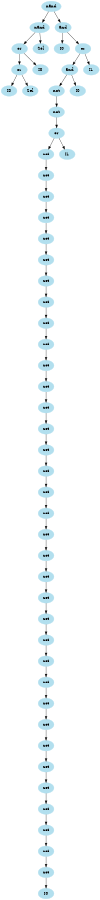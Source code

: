 digraph unix {
	node [color=lightblue2 style=filled]
	size="6,6"
	gate_0 [label=nand]
	gate_1 [label=nand]
	gate_2 [label=or]
	gate_3 [label=or]
	ins_0 [label=I0]
	ins_1 [label=Sel]
	ins_2 [label=I0]
	ins_3 [label=Sel]
	gate_4 [label=and]
	ins_4 [label=I0]
	gate_5 [label=or]
	gate_6 [label=and]
	gate_7 [label=not]
	gate_8 [label=not]
	gate_9 [label=or]
	gate_10 [label=not]
	gate_11 [label=not]
	gate_12 [label=not]
	gate_13 [label=not]
	gate_14 [label=not]
	gate_15 [label=not]
	gate_16 [label=not]
	gate_17 [label=not]
	gate_18 [label=not]
	gate_19 [label=not]
	gate_20 [label=not]
	gate_21 [label=not]
	gate_22 [label=not]
	gate_23 [label=not]
	gate_24 [label=not]
	gate_25 [label=not]
	gate_26 [label=not]
	gate_27 [label=not]
	gate_28 [label=not]
	gate_29 [label=not]
	gate_30 [label=not]
	gate_31 [label=not]
	gate_32 [label=not]
	gate_33 [label=not]
	gate_34 [label=not]
	gate_35 [label=not]
	gate_36 [label=not]
	gate_37 [label=not]
	gate_38 [label=not]
	gate_39 [label=not]
	gate_40 [label=not]
	gate_41 [label=not]
	gate_42 [label=not]
	gate_43 [label=not]
	gate_44 [label=not]
	ins_5 [label=I0]
	ins_6 [label=I1]
	ins_7 [label=I0]
	ins_8 [label=I1]
	gate_0 -> gate_1
	gate_0 -> gate_4
	gate_1 -> gate_2
	gate_1 -> ins_3
	gate_2 -> gate_3
	gate_2 -> ins_2
	gate_3 -> ins_0
	gate_3 -> ins_1
	gate_4 -> ins_4
	gate_4 -> gate_5
	gate_5 -> gate_6
	gate_5 -> ins_8
	gate_6 -> gate_7
	gate_6 -> ins_7
	gate_7 -> gate_8
	gate_8 -> gate_9
	gate_9 -> gate_10
	gate_9 -> ins_6
	gate_10 -> gate_11
	gate_11 -> gate_12
	gate_12 -> gate_13
	gate_13 -> gate_14
	gate_14 -> gate_15
	gate_15 -> gate_16
	gate_16 -> gate_17
	gate_17 -> gate_18
	gate_18 -> gate_19
	gate_19 -> gate_20
	gate_20 -> gate_21
	gate_21 -> gate_22
	gate_22 -> gate_23
	gate_23 -> gate_24
	gate_24 -> gate_25
	gate_25 -> gate_26
	gate_26 -> gate_27
	gate_27 -> gate_28
	gate_28 -> gate_29
	gate_29 -> gate_30
	gate_30 -> gate_31
	gate_31 -> gate_32
	gate_32 -> gate_33
	gate_33 -> gate_34
	gate_34 -> gate_35
	gate_35 -> gate_36
	gate_36 -> gate_37
	gate_37 -> gate_38
	gate_38 -> gate_39
	gate_39 -> gate_40
	gate_40 -> gate_41
	gate_41 -> gate_42
	gate_42 -> gate_43
	gate_43 -> gate_44
	gate_44 -> ins_5
}
